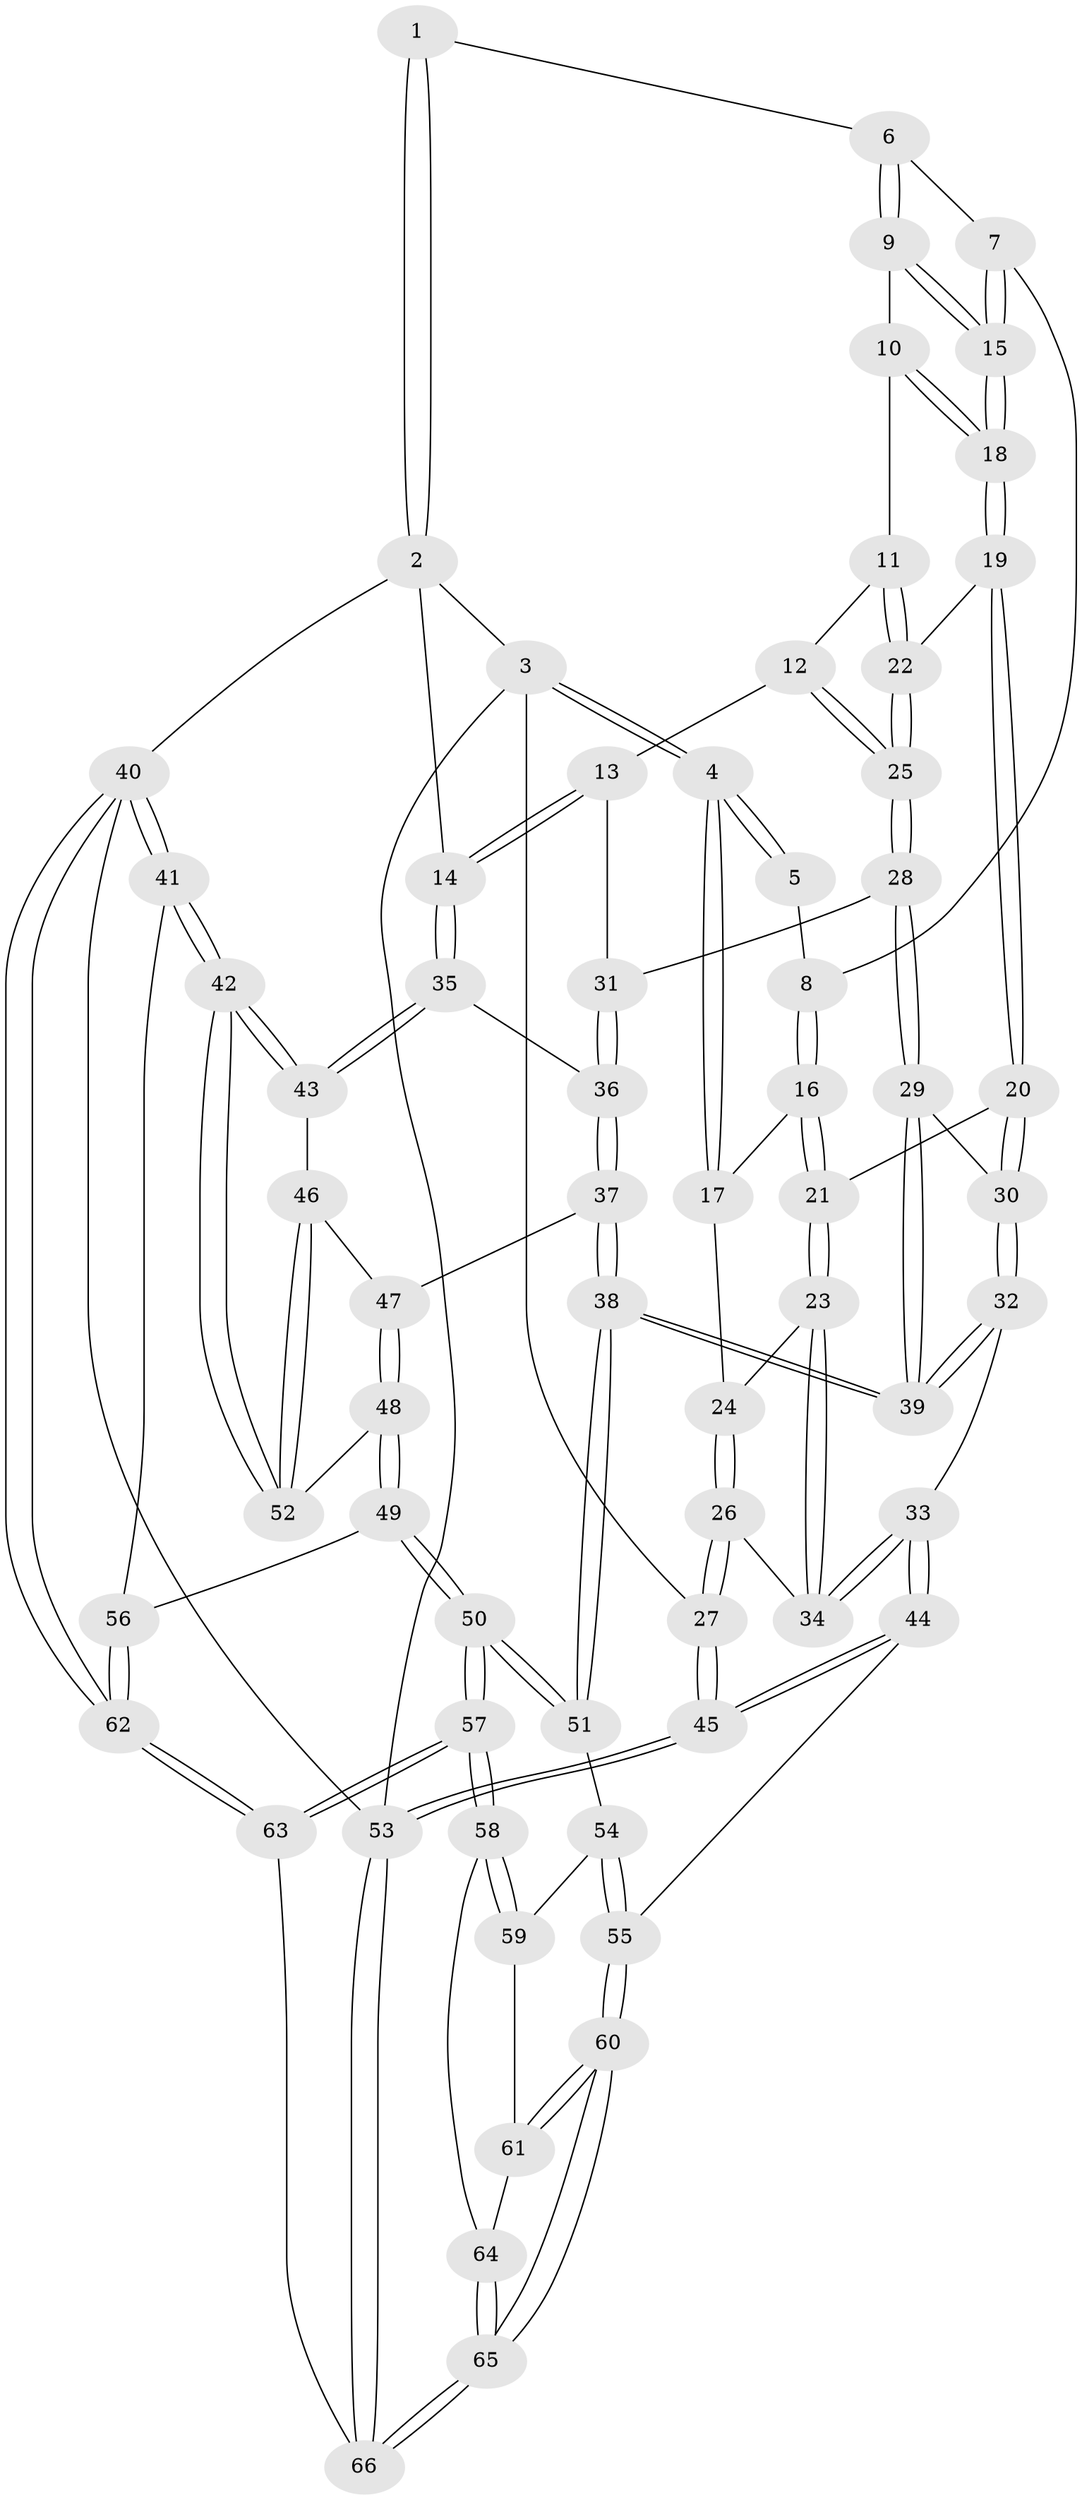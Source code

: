 // coarse degree distribution, {4: 0.46153846153846156, 6: 0.1282051282051282, 5: 0.28205128205128205, 3: 0.1282051282051282}
// Generated by graph-tools (version 1.1) at 2025/42/03/06/25 10:42:35]
// undirected, 66 vertices, 162 edges
graph export_dot {
graph [start="1"]
  node [color=gray90,style=filled];
  1 [pos="+0.5010174200499016+0"];
  2 [pos="+1+0"];
  3 [pos="+0+0"];
  4 [pos="+0+0"];
  5 [pos="+0.2425211516288601+0"];
  6 [pos="+0.503615011827408+0"];
  7 [pos="+0.3195588406924619+0.1353938088504727"];
  8 [pos="+0.2642716538445758+0.14640696887330384"];
  9 [pos="+0.5404165262705062+0.013566815651285945"];
  10 [pos="+0.5440122880033041+0.023563861613638267"];
  11 [pos="+0.5604031785064484+0.06369200589821924"];
  12 [pos="+0.6704499989150922+0.16803488546816048"];
  13 [pos="+0.8702886765127971+0.20442050286646896"];
  14 [pos="+1+0.10067611200128165"];
  15 [pos="+0.3593465586485589+0.19224487602641752"];
  16 [pos="+0.23666973934207478+0.16351494739639544"];
  17 [pos="+0.050947319476788225+0.08964351114470036"];
  18 [pos="+0.3684101025560714+0.21446235788906534"];
  19 [pos="+0.384529092055384+0.28076771922127414"];
  20 [pos="+0.34319829841492067+0.30841274732848656"];
  21 [pos="+0.2569683960378008+0.2944061948974917"];
  22 [pos="+0.44863097987330164+0.2759053604584498"];
  23 [pos="+0.21220389444449284+0.32070609885719437"];
  24 [pos="+0.1011282591678046+0.27099574739426374"];
  25 [pos="+0.5746748038366066+0.3941807425644057"];
  26 [pos="+0+0.41540621158989516"];
  27 [pos="+0+0.4503300366322056"];
  28 [pos="+0.5798346846825673+0.41510056005196827"];
  29 [pos="+0.5532906132804711+0.48846174858853875"];
  30 [pos="+0.3539598548473454+0.38598059348487573"];
  31 [pos="+0.7538239026893329+0.391275957512418"];
  32 [pos="+0.25605465075742806+0.5912891346096921"];
  33 [pos="+0.2531383317228297+0.5922848923771723"];
  34 [pos="+0.175701865949213+0.47218640304990445"];
  35 [pos="+1+0.15882019534878522"];
  36 [pos="+0.8172642640200546+0.5013291190082259"];
  37 [pos="+0.8171719381697752+0.520433602377841"];
  38 [pos="+0.5969617922939556+0.6602986044020321"];
  39 [pos="+0.5435572490856191+0.589309776842297"];
  40 [pos="+1+1"];
  41 [pos="+1+0.9253985001587641"];
  42 [pos="+1+0.8083936513473147"];
  43 [pos="+1+0.36017403463613507"];
  44 [pos="+0.1570898295556206+0.7554375451105356"];
  45 [pos="+0+0.878969402752903"];
  46 [pos="+0.9221432270351027+0.5656288619514555"];
  47 [pos="+0.8825826859554935+0.5696114903517564"];
  48 [pos="+0.8544989532625176+0.7215212497174702"];
  49 [pos="+0.7824690058445833+0.7728981214668962"];
  50 [pos="+0.7602205701727565+0.7748107093340054"];
  51 [pos="+0.6015050620771109+0.6783541759419806"];
  52 [pos="+1+0.7210450132270173"];
  53 [pos="+0+1"];
  54 [pos="+0.5927627678529523+0.6925027469702603"];
  55 [pos="+0.2654569355278668+0.8314227365734798"];
  56 [pos="+0.8563450667570804+0.8333303269894026"];
  57 [pos="+0.7215028706968702+1"];
  58 [pos="+0.5939705091873686+0.9357925637254627"];
  59 [pos="+0.5683879852131972+0.7628028833993373"];
  60 [pos="+0.35358359120508315+0.9394391313143571"];
  61 [pos="+0.46095270005822203+0.8754150211393865"];
  62 [pos="+0.9868377147333913+1"];
  63 [pos="+0.7846581587633766+1"];
  64 [pos="+0.5490874110157771+0.9501568989848228"];
  65 [pos="+0.38086854022359184+1"];
  66 [pos="+0.37625069890050994+1"];
  1 -- 2;
  1 -- 2;
  1 -- 6;
  2 -- 3;
  2 -- 14;
  2 -- 40;
  3 -- 4;
  3 -- 4;
  3 -- 27;
  3 -- 53;
  4 -- 5;
  4 -- 5;
  4 -- 17;
  4 -- 17;
  5 -- 8;
  6 -- 7;
  6 -- 9;
  6 -- 9;
  7 -- 8;
  7 -- 15;
  7 -- 15;
  8 -- 16;
  8 -- 16;
  9 -- 10;
  9 -- 15;
  9 -- 15;
  10 -- 11;
  10 -- 18;
  10 -- 18;
  11 -- 12;
  11 -- 22;
  11 -- 22;
  12 -- 13;
  12 -- 25;
  12 -- 25;
  13 -- 14;
  13 -- 14;
  13 -- 31;
  14 -- 35;
  14 -- 35;
  15 -- 18;
  15 -- 18;
  16 -- 17;
  16 -- 21;
  16 -- 21;
  17 -- 24;
  18 -- 19;
  18 -- 19;
  19 -- 20;
  19 -- 20;
  19 -- 22;
  20 -- 21;
  20 -- 30;
  20 -- 30;
  21 -- 23;
  21 -- 23;
  22 -- 25;
  22 -- 25;
  23 -- 24;
  23 -- 34;
  23 -- 34;
  24 -- 26;
  24 -- 26;
  25 -- 28;
  25 -- 28;
  26 -- 27;
  26 -- 27;
  26 -- 34;
  27 -- 45;
  27 -- 45;
  28 -- 29;
  28 -- 29;
  28 -- 31;
  29 -- 30;
  29 -- 39;
  29 -- 39;
  30 -- 32;
  30 -- 32;
  31 -- 36;
  31 -- 36;
  32 -- 33;
  32 -- 39;
  32 -- 39;
  33 -- 34;
  33 -- 34;
  33 -- 44;
  33 -- 44;
  35 -- 36;
  35 -- 43;
  35 -- 43;
  36 -- 37;
  36 -- 37;
  37 -- 38;
  37 -- 38;
  37 -- 47;
  38 -- 39;
  38 -- 39;
  38 -- 51;
  38 -- 51;
  40 -- 41;
  40 -- 41;
  40 -- 62;
  40 -- 62;
  40 -- 53;
  41 -- 42;
  41 -- 42;
  41 -- 56;
  42 -- 43;
  42 -- 43;
  42 -- 52;
  42 -- 52;
  43 -- 46;
  44 -- 45;
  44 -- 45;
  44 -- 55;
  45 -- 53;
  45 -- 53;
  46 -- 47;
  46 -- 52;
  46 -- 52;
  47 -- 48;
  47 -- 48;
  48 -- 49;
  48 -- 49;
  48 -- 52;
  49 -- 50;
  49 -- 50;
  49 -- 56;
  50 -- 51;
  50 -- 51;
  50 -- 57;
  50 -- 57;
  51 -- 54;
  53 -- 66;
  53 -- 66;
  54 -- 55;
  54 -- 55;
  54 -- 59;
  55 -- 60;
  55 -- 60;
  56 -- 62;
  56 -- 62;
  57 -- 58;
  57 -- 58;
  57 -- 63;
  57 -- 63;
  58 -- 59;
  58 -- 59;
  58 -- 64;
  59 -- 61;
  60 -- 61;
  60 -- 61;
  60 -- 65;
  60 -- 65;
  61 -- 64;
  62 -- 63;
  62 -- 63;
  63 -- 66;
  64 -- 65;
  64 -- 65;
  65 -- 66;
  65 -- 66;
}
